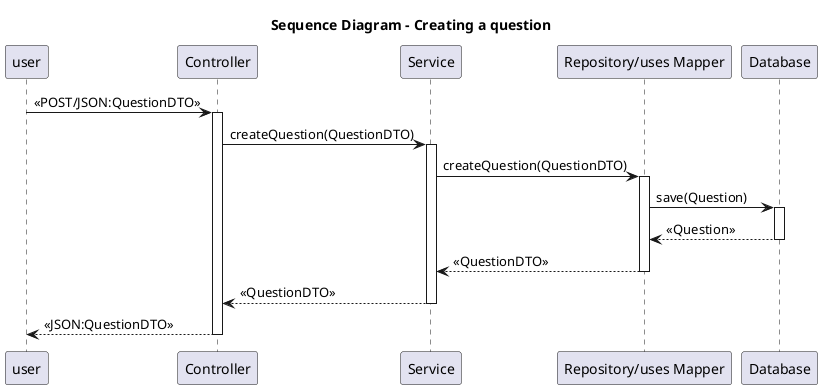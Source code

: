 @startuml
/'
Elaborado por: Juan Camilo Cardona Calderón
Curso: Buenas prácticas para el desarrollo de software
'/
title "Sequence Diagram - Creating a question"

participant user

participant c as "Controller"
participant s as "Service"
participant r as "Repository/uses Mapper"
participant d as "Database"

user -> c: <<POST/JSON:QuestionDTO>>
activate c

c -> s: createQuestion(QuestionDTO)
activate s

s -> r: createQuestion(QuestionDTO)
activate r

r -> d: save(Question)
activate d

d --> r: <<Question>>
deactivate d

r --> s: <<QuestionDTO>>
deactivate r

s --> c: <<QuestionDTO>>
deactivate s

c --> user: <<JSON:QuestionDTO>>
deactivate c

@enduml
